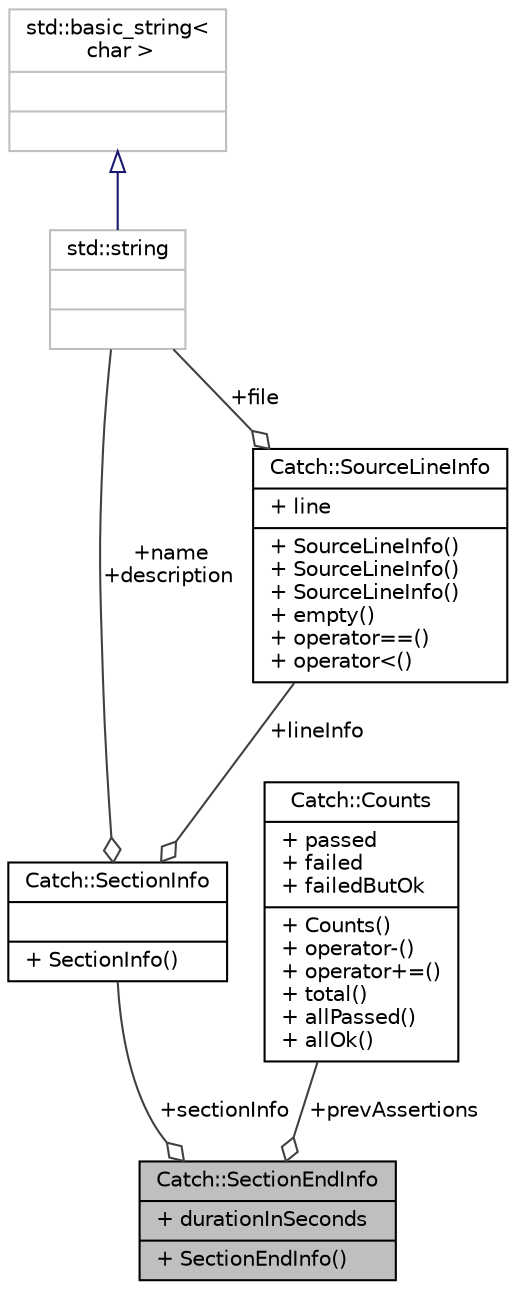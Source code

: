 digraph "Catch::SectionEndInfo"
{
  edge [fontname="Helvetica",fontsize="10",labelfontname="Helvetica",labelfontsize="10"];
  node [fontname="Helvetica",fontsize="10",shape=record];
  Node1 [label="{Catch::SectionEndInfo\n|+ durationInSeconds\l|+ SectionEndInfo()\l}",height=0.2,width=0.4,color="black", fillcolor="grey75", style="filled", fontcolor="black"];
  Node2 -> Node1 [color="grey25",fontsize="10",style="solid",label=" +sectionInfo" ,arrowhead="odiamond",fontname="Helvetica"];
  Node2 [label="{Catch::SectionInfo\n||+ SectionInfo()\l}",height=0.2,width=0.4,color="black", fillcolor="white", style="filled",URL="$structCatch_1_1SectionInfo.html"];
  Node3 -> Node2 [color="grey25",fontsize="10",style="solid",label=" +lineInfo" ,arrowhead="odiamond",fontname="Helvetica"];
  Node3 [label="{Catch::SourceLineInfo\n|+ line\l|+ SourceLineInfo()\l+ SourceLineInfo()\l+ SourceLineInfo()\l+ empty()\l+ operator==()\l+ operator\<()\l}",height=0.2,width=0.4,color="black", fillcolor="white", style="filled",URL="$structCatch_1_1SourceLineInfo.html"];
  Node4 -> Node3 [color="grey25",fontsize="10",style="solid",label=" +file" ,arrowhead="odiamond",fontname="Helvetica"];
  Node4 [label="{std::string\n||}",height=0.2,width=0.4,color="grey75", fillcolor="white", style="filled",tooltip="STL class. "];
  Node5 -> Node4 [dir="back",color="midnightblue",fontsize="10",style="solid",arrowtail="onormal",fontname="Helvetica"];
  Node5 [label="{std::basic_string\<\l char \>\n||}",height=0.2,width=0.4,color="grey75", fillcolor="white", style="filled",tooltip="STL class. "];
  Node4 -> Node2 [color="grey25",fontsize="10",style="solid",label=" +name\n+description" ,arrowhead="odiamond",fontname="Helvetica"];
  Node6 -> Node1 [color="grey25",fontsize="10",style="solid",label=" +prevAssertions" ,arrowhead="odiamond",fontname="Helvetica"];
  Node6 [label="{Catch::Counts\n|+ passed\l+ failed\l+ failedButOk\l|+ Counts()\l+ operator-()\l+ operator+=()\l+ total()\l+ allPassed()\l+ allOk()\l}",height=0.2,width=0.4,color="black", fillcolor="white", style="filled",URL="$structCatch_1_1Counts.html"];
}
